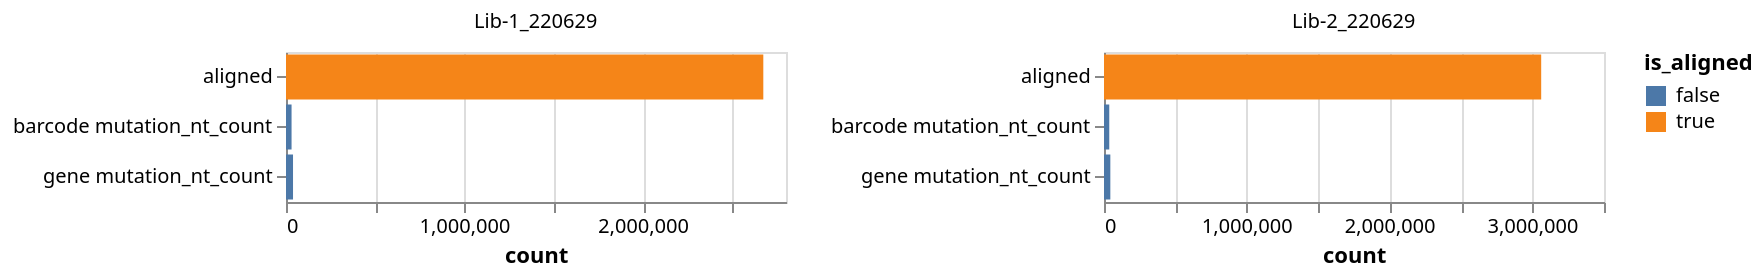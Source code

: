 {
  "config": {
    "view": {
      "continuousWidth": 300,
      "continuousHeight": 300
    }
  },
  "data": {
    "name": "data-4bffe47efde6922ab8ffcf7dabe16c57"
  },
  "mark": {
    "type": "bar"
  },
  "encoding": {
    "color": {
      "field": "is_aligned",
      "type": "nominal"
    },
    "facet": {
      "columns": 2,
      "field": "pacbioRun",
      "title": null,
      "type": "nominal"
    },
    "tooltip": [
      {
        "field": "pacbioRun",
        "type": "nominal"
      },
      {
        "field": "filter_reason",
        "type": "nominal"
      },
      {
        "field": "count",
        "type": "quantitative"
      },
      {
        "field": "total_counts",
        "type": "quantitative"
      },
      {
        "field": "frac_counts",
        "type": "quantitative"
      }
    ],
    "x": {
      "field": "count",
      "type": "quantitative"
    },
    "y": {
      "axis": {
        "title": null
      },
      "field": "filter_reason",
      "type": "nominal"
    }
  },
  "height": 75,
  "resolve": {
    "scale": {
      "x": "independent",
      "y": "independent"
    }
  },
  "transform": [
    {
      "filter": "(datum.frac_counts > 0.01)"
    },
    {
      "calculate": "(datum.filter_reason === 'aligned')",
      "as": "is_aligned"
    }
  ],
  "width": 250,
  "$schema": "https://vega.github.io/schema/vega-lite/v5.8.0.json",
  "datasets": {
    "data-4bffe47efde6922ab8ffcf7dabe16c57": [
      {
        "pacbioRun": "Lib-1_220629",
        "filter_reason": "barcode clip3",
        "count": 1256,
        "total_counts": 2848122,
        "frac_counts": 0.000440992345131283
      },
      {
        "pacbioRun": "Lib-1_220629",
        "filter_reason": "barcode mutation_nt_count",
        "count": 31126,
        "total_counts": 2848122,
        "frac_counts": 0.010928604884200888
      },
      {
        "pacbioRun": "Lib-1_220629",
        "filter_reason": "gene clip3",
        "count": 11178,
        "total_counts": 2848122,
        "frac_counts": 0.003924691428246402
      },
      {
        "pacbioRun": "Lib-1_220629",
        "filter_reason": "gene mutation_nt_count",
        "count": 39330,
        "total_counts": 2848122,
        "frac_counts": 0.013809099469755861
      },
      {
        "pacbioRun": "Lib-1_220629",
        "filter_reason": "query_clip3",
        "count": 9525,
        "total_counts": 2848122,
        "frac_counts": 0.0033443089867639096
      },
      {
        "pacbioRun": "Lib-1_220629",
        "filter_reason": "query_clip5",
        "count": 14801,
        "total_counts": 2848122,
        "frac_counts": 0.005196757723159331
      },
      {
        "pacbioRun": "Lib-1_220629",
        "filter_reason": "termini3 clip3",
        "count": 4136,
        "total_counts": 2848122,
        "frac_counts": 0.0014521849836488746
      },
      {
        "pacbioRun": "Lib-1_220629",
        "filter_reason": "termini3 mutation_nt_count",
        "count": 13906,
        "total_counts": 2848122,
        "frac_counts": 0.004882515566397788
      },
      {
        "pacbioRun": "Lib-1_220629",
        "filter_reason": "termini5 clip5",
        "count": 21094,
        "total_counts": 2848122,
        "frac_counts": 0.007406283860031277
      },
      {
        "pacbioRun": "Lib-1_220629",
        "filter_reason": "termini5 mutation_nt_count",
        "count": 16867,
        "total_counts": 2848122,
        "frac_counts": 0.0059221479978736865
      },
      {
        "pacbioRun": "Lib-1_220629",
        "filter_reason": "variant_tag3 mutation_nt_count",
        "count": 9220,
        "total_counts": 2848122,
        "frac_counts": 0.0032372208774764564
      },
      {
        "pacbioRun": "Lib-1_220629",
        "filter_reason": "variant_tag5 mutation_nt_count",
        "count": 2760,
        "total_counts": 2848122,
        "frac_counts": 0.0009690596119126919
      },
      {
        "pacbioRun": "Lib-2_220629",
        "filter_reason": "barcode clip3",
        "count": 1271,
        "total_counts": 3266011,
        "frac_counts": 0.0003891597425728205
      },
      {
        "pacbioRun": "Lib-2_220629",
        "filter_reason": "barcode mutation_nt_count",
        "count": 36863,
        "total_counts": 3266011,
        "frac_counts": 0.011286857270229647
      },
      {
        "pacbioRun": "Lib-2_220629",
        "filter_reason": "gene clip3",
        "count": 14027,
        "total_counts": 3266011,
        "frac_counts": 0.004294841627906336
      },
      {
        "pacbioRun": "Lib-2_220629",
        "filter_reason": "gene mutation_nt_count",
        "count": 44335,
        "total_counts": 3266011,
        "frac_counts": 0.013574663404379225
      },
      {
        "pacbioRun": "Lib-2_220629",
        "filter_reason": "query_clip3",
        "count": 12716,
        "total_counts": 3266011,
        "frac_counts": 0.0038934345291549845
      },
      {
        "pacbioRun": "Lib-2_220629",
        "filter_reason": "query_clip5",
        "count": 22359,
        "total_counts": 3266011,
        "frac_counts": 0.00684596591989433
      },
      {
        "pacbioRun": "Lib-2_220629",
        "filter_reason": "termini3 clip3",
        "count": 4175,
        "total_counts": 3266011,
        "frac_counts": 0.0012783178011341663
      },
      {
        "pacbioRun": "Lib-2_220629",
        "filter_reason": "termini3 mutation_nt_count",
        "count": 15331,
        "total_counts": 3266011,
        "frac_counts": 0.004694105439326445
      },
      {
        "pacbioRun": "Lib-2_220629",
        "filter_reason": "termini5 clip5",
        "count": 25681,
        "total_counts": 3266011,
        "frac_counts": 0.007863108850521324
      },
      {
        "pacbioRun": "Lib-2_220629",
        "filter_reason": "termini5 mutation_nt_count",
        "count": 17113,
        "total_counts": 3266011,
        "frac_counts": 0.005239725157079997
      },
      {
        "pacbioRun": "Lib-2_220629",
        "filter_reason": "variant_tag3 mutation_nt_count",
        "count": 5915,
        "total_counts": 3266011,
        "frac_counts": 0.001811077794900262
      },
      {
        "pacbioRun": "Lib-2_220629",
        "filter_reason": "variant_tag5 mutation_nt_count",
        "count": 5881,
        "total_counts": 3266011,
        "frac_counts": 0.001800667542148511
      },
      {
        "pacbioRun": "Lib-1_220629",
        "filter_reason": "aligned",
        "count": 2672923,
        "total_counts": 2848122,
        "frac_counts": 0.9384861322654016
      },
      {
        "pacbioRun": "Lib-2_220629",
        "filter_reason": "aligned",
        "count": 3060344,
        "total_counts": 3266011,
        "frac_counts": 0.9370280749207519
      }
    ]
  }
}